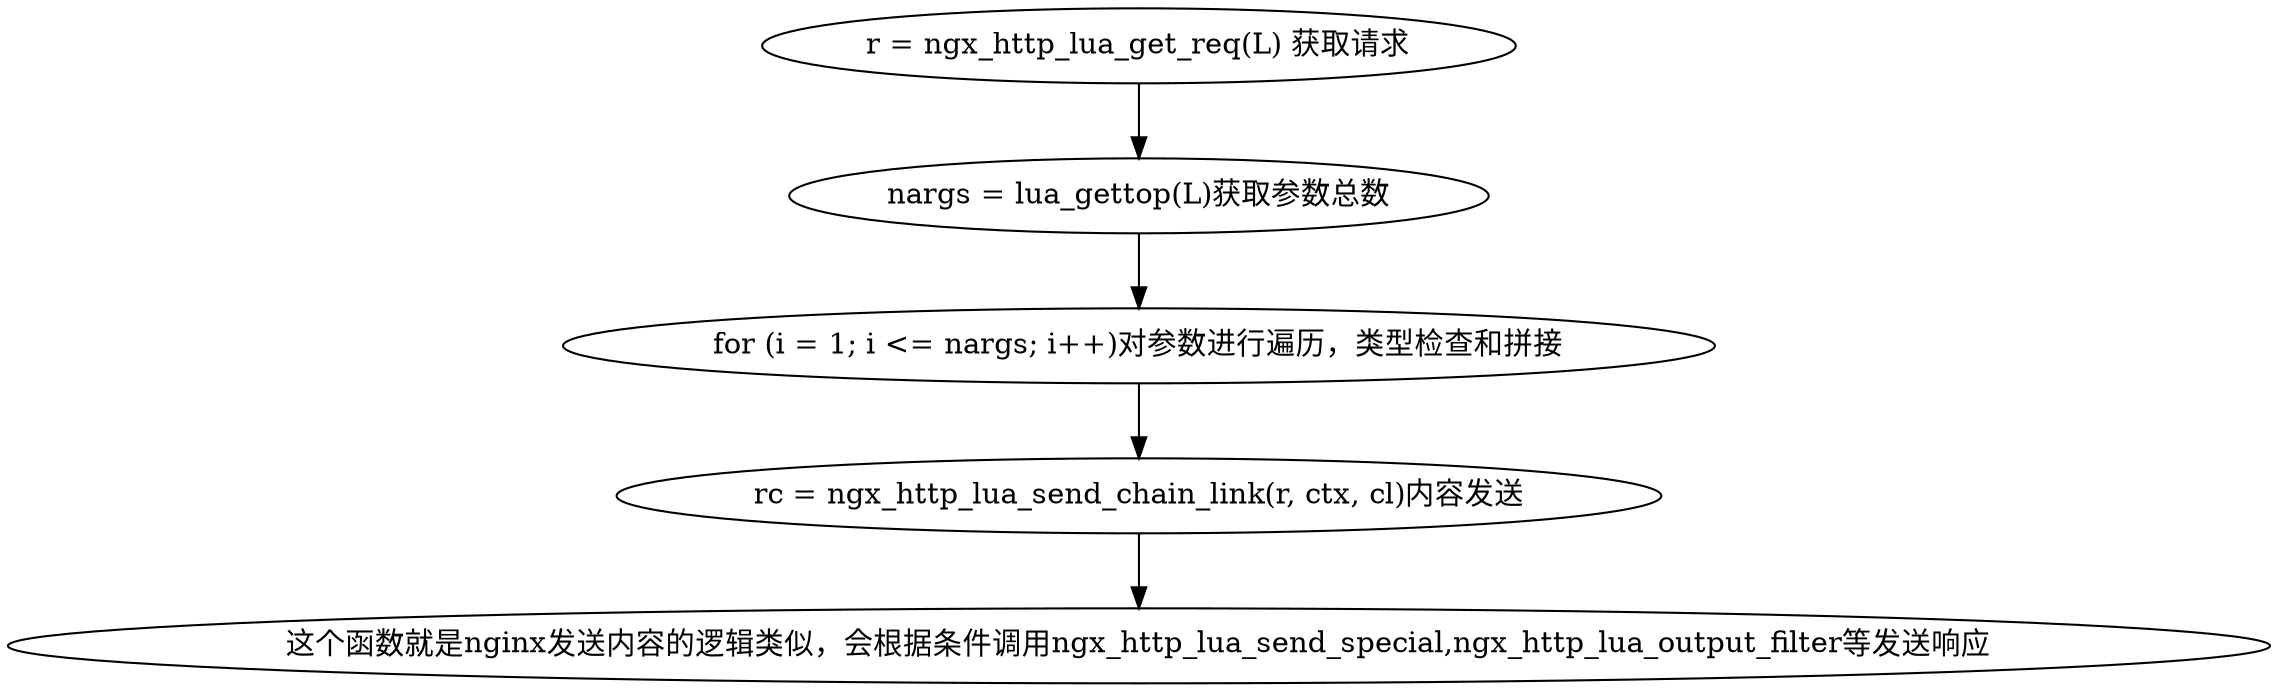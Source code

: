digraph  {
    "r = ngx_http_lua_get_req(L) 获取请求"->"nargs = lua_gettop(L)获取参数总数";
    "nargs = lua_gettop(L)获取参数总数"->"for (i = 1; i <= nargs; i++)对参数进行遍历，类型检查和拼接";
    "for (i = 1; i <= nargs; i++)对参数进行遍历，类型检查和拼接"->"rc = ngx_http_lua_send_chain_link(r, ctx, cl)内容发送";
    "rc = ngx_http_lua_send_chain_link(r, ctx, cl)内容发送"->"这个函数就是nginx发送内容的逻辑类似，会根据条件调用ngx_http_lua_send_special,ngx_http_lua_output_filter等发送响应";

}
